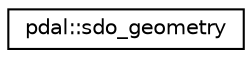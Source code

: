 digraph "Graphical Class Hierarchy"
{
  edge [fontname="Helvetica",fontsize="10",labelfontname="Helvetica",labelfontsize="10"];
  node [fontname="Helvetica",fontsize="10",shape=record];
  rankdir="LR";
  Node1 [label="pdal::sdo_geometry",height=0.2,width=0.4,color="black", fillcolor="white", style="filled",URL="$namespacepdal.html#structpdal_1_1sdo__geometry"];
}

